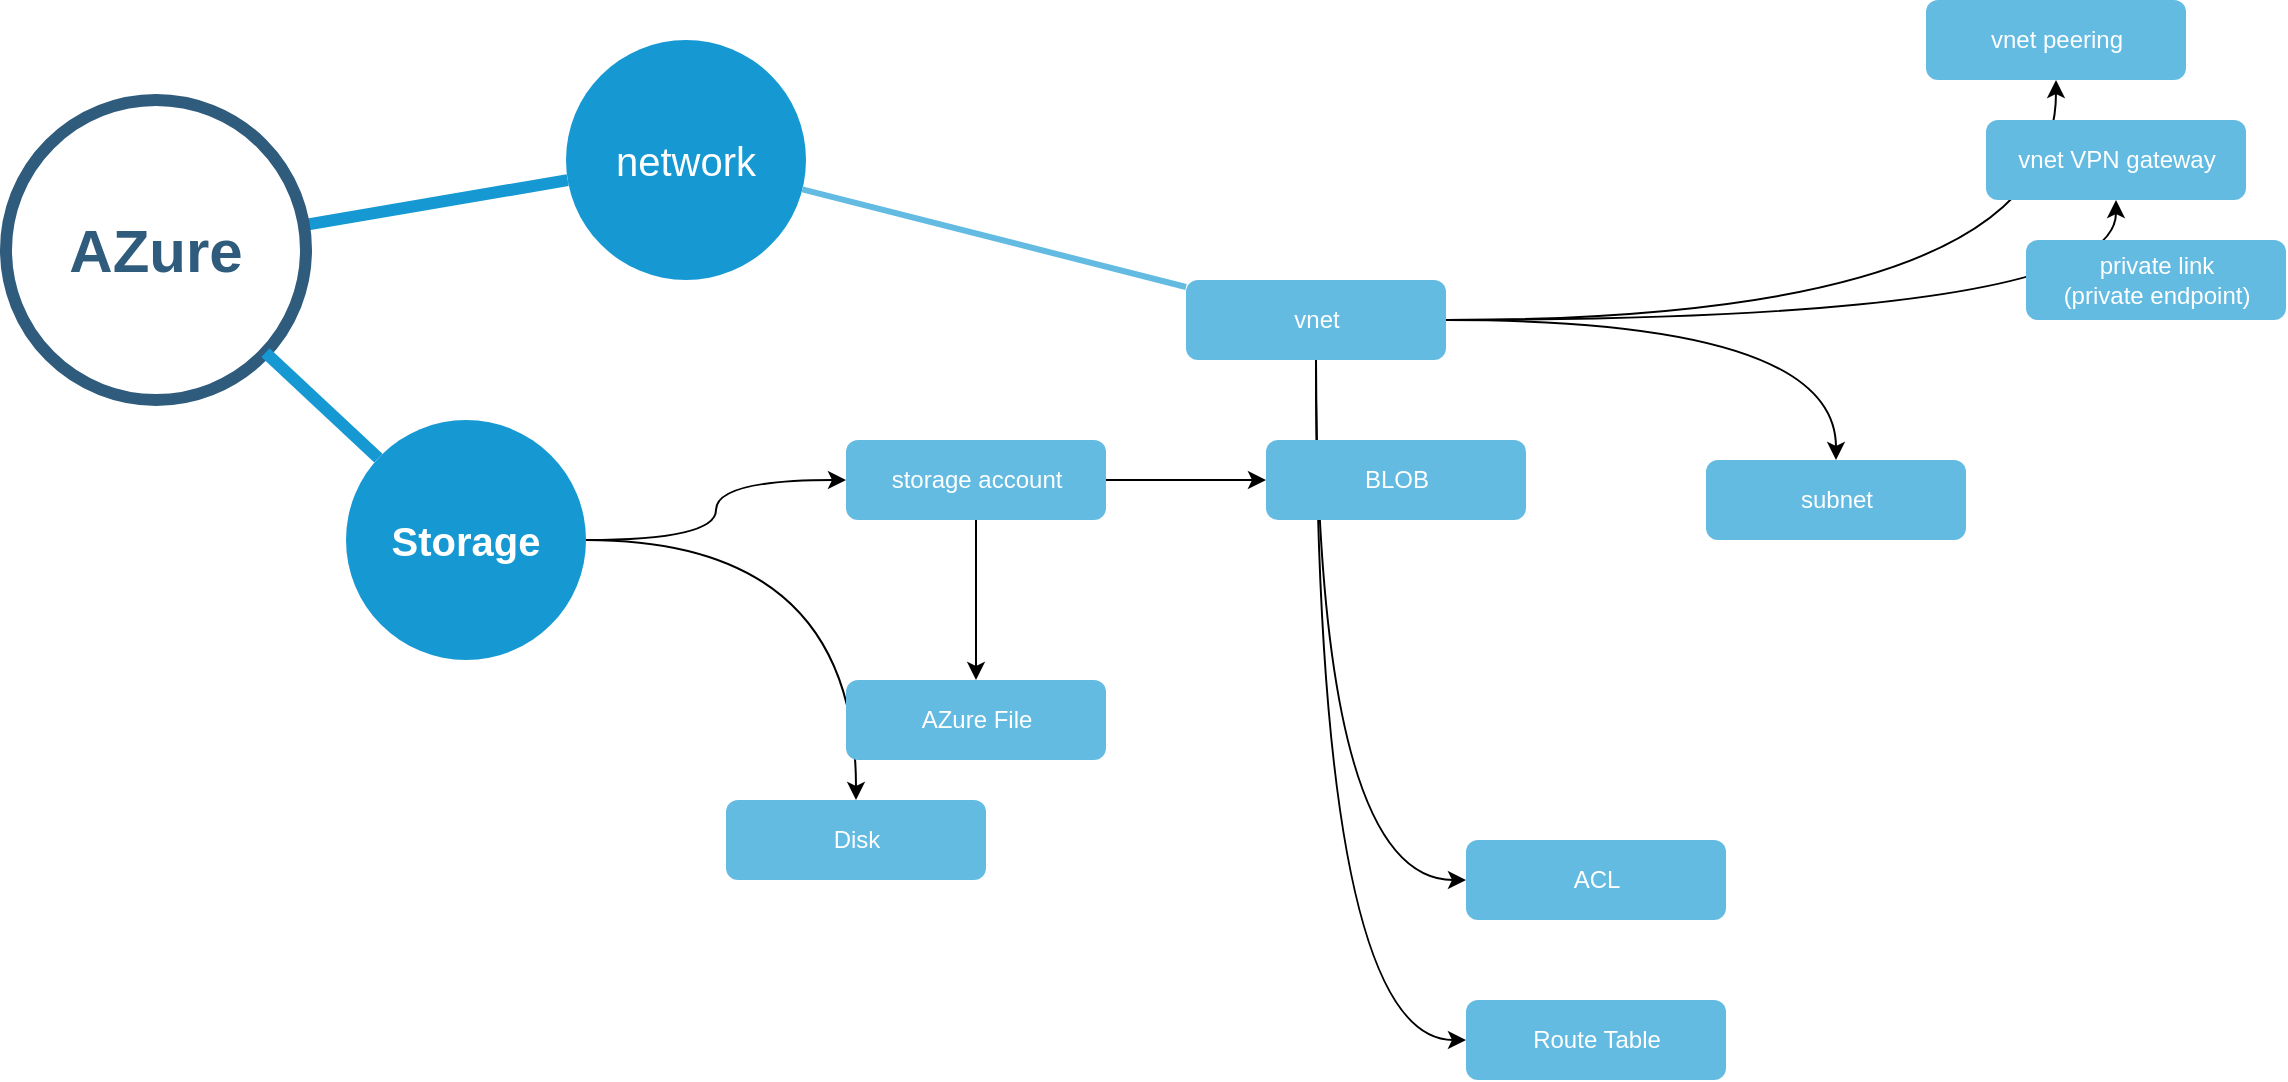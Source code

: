 <mxfile version="13.0.3" type="github" pages="2">
  <diagram id="6a731a19-8d31-9384-78a2-239565b7b9f0" name="AZure">
    <mxGraphModel dx="1186" dy="764" grid="1" gridSize="10" guides="1" tooltips="1" connect="1" arrows="1" fold="1" page="1" pageScale="1" pageWidth="1169" pageHeight="827" background="#ffffff" math="0" shadow="0">
      <root>
        <mxCell id="0" />
        <mxCell id="1" parent="0" />
        <mxCell id="1350" value="network" style="ellipse;whiteSpace=wrap;html=1;shadow=0;fontFamily=Helvetica;fontSize=20;fontColor=#FFFFFF;align=center;strokeWidth=3;fillColor=#1699D3;strokeColor=none;" parent="1" vertex="1">
          <mxGeometry x="410" y="40" width="120" height="120" as="geometry" />
        </mxCell>
        <mxCell id="1359" style="endArrow=none;strokeWidth=6;strokeColor=#1699D3;html=1;" parent="1" source="1515" target="1350" edge="1">
          <mxGeometry relative="1" as="geometry" />
        </mxCell>
        <mxCell id="mNiaKAQRIwL9d3Nvt324-1543" value="" style="edgeStyle=orthogonalEdgeStyle;rounded=0;orthogonalLoop=1;jettySize=auto;html=1;curved=1;" edge="1" parent="1" source="1372" target="mNiaKAQRIwL9d3Nvt324-1542">
          <mxGeometry relative="1" as="geometry" />
        </mxCell>
        <mxCell id="mNiaKAQRIwL9d3Nvt324-1545" value="" style="edgeStyle=orthogonalEdgeStyle;rounded=0;orthogonalLoop=1;jettySize=auto;html=1;curved=1;" edge="1" parent="1" source="1372" target="mNiaKAQRIwL9d3Nvt324-1544">
          <mxGeometry relative="1" as="geometry" />
        </mxCell>
        <mxCell id="6XpFkjYFlub7kb4wAWm7-1517" value="" style="edgeStyle=orthogonalEdgeStyle;rounded=0;orthogonalLoop=1;jettySize=auto;html=1;curved=1;entryX=0;entryY=0.5;entryDx=0;entryDy=0;exitX=0.5;exitY=1;exitDx=0;exitDy=0;" edge="1" parent="1" source="1372" target="6XpFkjYFlub7kb4wAWm7-1516">
          <mxGeometry relative="1" as="geometry" />
        </mxCell>
        <mxCell id="6XpFkjYFlub7kb4wAWm7-1520" style="edgeStyle=orthogonalEdgeStyle;curved=1;rounded=0;orthogonalLoop=1;jettySize=auto;html=1;" edge="1" parent="1" source="1372" target="6XpFkjYFlub7kb4wAWm7-1519">
          <mxGeometry relative="1" as="geometry" />
        </mxCell>
        <mxCell id="6XpFkjYFlub7kb4wAWm7-1524" style="edgeStyle=orthogonalEdgeStyle;curved=1;rounded=0;orthogonalLoop=1;jettySize=auto;html=1;entryX=0;entryY=0.5;entryDx=0;entryDy=0;exitX=0.5;exitY=1;exitDx=0;exitDy=0;" edge="1" parent="1" source="1372" target="6XpFkjYFlub7kb4wAWm7-1523">
          <mxGeometry relative="1" as="geometry" />
        </mxCell>
        <object label="vnet" id="1372">
          <mxCell style="rounded=1;fillColor=#64BBE2;strokeColor=none;strokeWidth=3;shadow=0;html=1;fontColor=#FFFFFF;" parent="1" vertex="1">
            <mxGeometry x="720" y="160" width="130" height="40" as="geometry" />
          </mxCell>
        </object>
        <mxCell id="6XpFkjYFlub7kb4wAWm7-1516" value="ACL" style="rounded=1;fillColor=#64BBE2;strokeColor=none;strokeWidth=3;shadow=0;html=1;fontColor=#FFFFFF;" vertex="1" parent="1">
          <mxGeometry x="860" y="440" width="130" height="40" as="geometry" />
        </mxCell>
        <mxCell id="mNiaKAQRIwL9d3Nvt324-1544" value="subnet" style="rounded=1;fillColor=#64BBE2;strokeColor=none;strokeWidth=3;shadow=0;html=1;fontColor=#FFFFFF;" vertex="1" parent="1">
          <mxGeometry x="980" y="250" width="130" height="40" as="geometry" />
        </mxCell>
        <mxCell id="mNiaKAQRIwL9d3Nvt324-1542" value="vnet peering" style="rounded=1;fillColor=#64BBE2;strokeColor=none;strokeWidth=3;shadow=0;html=1;fontColor=#FFFFFF;" vertex="1" parent="1">
          <mxGeometry x="1090" y="20" width="130" height="40" as="geometry" />
        </mxCell>
        <mxCell id="1384" value="" style="edgeStyle=none;endArrow=none;strokeWidth=3;strokeColor=#64BBE2;html=1;" parent="1" source="1350" target="1372" edge="1">
          <mxGeometry x="-221.5" y="56.5" width="100" height="100" as="geometry">
            <mxPoint x="-221.5" y="156.5" as="sourcePoint" />
            <mxPoint x="-121.5" y="56.5" as="targetPoint" />
          </mxGeometry>
        </mxCell>
        <mxCell id="1515" value="AZure" style="ellipse;whiteSpace=wrap;html=1;shadow=0;fontFamily=Helvetica;fontSize=30;fontColor=#2F5B7C;align=center;strokeColor=#2F5B7C;strokeWidth=6;fillColor=#FFFFFF;fontStyle=1;gradientColor=none;" parent="1" vertex="1">
          <mxGeometry x="130" y="70" width="150" height="150" as="geometry" />
        </mxCell>
        <mxCell id="6XpFkjYFlub7kb4wAWm7-1515" value="private link&lt;br&gt;(private endpoint)" style="rounded=1;fillColor=#64BBE2;strokeColor=none;strokeWidth=3;shadow=0;html=1;fontColor=#FFFFFF;" vertex="1" parent="1">
          <mxGeometry x="1140" y="140" width="130" height="40" as="geometry" />
        </mxCell>
        <mxCell id="6XpFkjYFlub7kb4wAWm7-1519" value="vnet VPN gateway" style="rounded=1;fillColor=#64BBE2;strokeColor=none;strokeWidth=3;shadow=0;html=1;fontColor=#FFFFFF;" vertex="1" parent="1">
          <mxGeometry x="1120" y="80" width="130" height="40" as="geometry" />
        </mxCell>
        <mxCell id="6XpFkjYFlub7kb4wAWm7-1523" value="Route Table" style="rounded=1;fillColor=#64BBE2;strokeColor=none;strokeWidth=3;shadow=0;html=1;fontColor=#FFFFFF;" vertex="1" parent="1">
          <mxGeometry x="860" y="520" width="130" height="40" as="geometry" />
        </mxCell>
        <mxCell id="6XpFkjYFlub7kb4wAWm7-1527" value="" style="edgeStyle=orthogonalEdgeStyle;curved=1;rounded=0;orthogonalLoop=1;jettySize=auto;html=1;exitX=1;exitY=0.5;exitDx=0;exitDy=0;" edge="1" parent="1" source="6XpFkjYFlub7kb4wAWm7-1530" target="6XpFkjYFlub7kb4wAWm7-1526">
          <mxGeometry relative="1" as="geometry">
            <mxPoint x="440" y="320" as="sourcePoint" />
          </mxGeometry>
        </mxCell>
        <mxCell id="6XpFkjYFlub7kb4wAWm7-1529" value="" style="edgeStyle=orthogonalEdgeStyle;curved=1;rounded=0;orthogonalLoop=1;jettySize=auto;html=1;" edge="1" parent="1" source="6XpFkjYFlub7kb4wAWm7-1530" target="6XpFkjYFlub7kb4wAWm7-1528">
          <mxGeometry relative="1" as="geometry">
            <mxPoint x="440" y="320" as="sourcePoint" />
          </mxGeometry>
        </mxCell>
        <mxCell id="6XpFkjYFlub7kb4wAWm7-1533" value="" style="edgeStyle=orthogonalEdgeStyle;curved=1;rounded=0;orthogonalLoop=1;jettySize=auto;html=1;" edge="1" parent="1" source="6XpFkjYFlub7kb4wAWm7-1528" target="6XpFkjYFlub7kb4wAWm7-1532">
          <mxGeometry relative="1" as="geometry" />
        </mxCell>
        <mxCell id="6XpFkjYFlub7kb4wAWm7-1535" value="" style="edgeStyle=orthogonalEdgeStyle;curved=1;rounded=0;orthogonalLoop=1;jettySize=auto;html=1;" edge="1" parent="1" source="6XpFkjYFlub7kb4wAWm7-1528" target="6XpFkjYFlub7kb4wAWm7-1534">
          <mxGeometry relative="1" as="geometry" />
        </mxCell>
        <object label="storage account" id="6XpFkjYFlub7kb4wAWm7-1528">
          <mxCell style="rounded=1;fillColor=#64BBE2;strokeColor=none;strokeWidth=3;shadow=0;html=1;fontColor=#FFFFFF;" vertex="1" parent="1">
            <mxGeometry x="550" y="240" width="130" height="40" as="geometry" />
          </mxCell>
        </object>
        <object label="AZure File" id="6XpFkjYFlub7kb4wAWm7-1534">
          <mxCell style="rounded=1;fillColor=#64BBE2;strokeColor=none;strokeWidth=3;shadow=0;html=1;fontColor=#FFFFFF;" vertex="1" parent="1">
            <mxGeometry x="550" y="360" width="130" height="40" as="geometry" />
          </mxCell>
        </object>
        <object label="BLOB" id="6XpFkjYFlub7kb4wAWm7-1532">
          <mxCell style="rounded=1;fillColor=#64BBE2;strokeColor=none;strokeWidth=3;shadow=0;html=1;fontColor=#FFFFFF;" vertex="1" parent="1">
            <mxGeometry x="760" y="240" width="130" height="40" as="geometry" />
          </mxCell>
        </object>
        <object label="Disk" id="6XpFkjYFlub7kb4wAWm7-1526">
          <mxCell style="rounded=1;fillColor=#64BBE2;strokeColor=none;strokeWidth=3;shadow=0;html=1;fontColor=#FFFFFF;" vertex="1" parent="1">
            <mxGeometry x="490" y="420" width="130" height="40" as="geometry" />
          </mxCell>
        </object>
        <mxCell id="6XpFkjYFlub7kb4wAWm7-1530" value="Storage" style="ellipse;whiteSpace=wrap;html=1;shadow=0;fontFamily=Helvetica;fontSize=20;fontColor=#FFFFFF;align=center;strokeWidth=3;fillColor=#1699D3;strokeColor=none;fontStyle=1" vertex="1" parent="1">
          <mxGeometry x="300" y="230" width="120" height="120" as="geometry" />
        </mxCell>
        <mxCell id="6XpFkjYFlub7kb4wAWm7-1531" style="endArrow=none;strokeWidth=6;strokeColor=#1699D3;html=1;" edge="1" parent="1" source="1515" target="6XpFkjYFlub7kb4wAWm7-1530">
          <mxGeometry relative="1" as="geometry">
            <mxPoint x="288.989" y="142.729" as="sourcePoint" />
            <mxPoint x="420.847" y="120.045" as="targetPoint" />
          </mxGeometry>
        </mxCell>
      </root>
    </mxGraphModel>
  </diagram>
  <diagram id="opLCDMtnMdFaz5-k9RsS" name="Page-2">
    <mxGraphModel dx="1186" dy="764" grid="1" gridSize="10" guides="1" tooltips="1" connect="1" arrows="1" fold="1" page="1" pageScale="1" pageWidth="850" pageHeight="1100" math="0" shadow="0">
      <root>
        <mxCell id="ZWWbI9fi0-9k9005FOOP-0" />
        <mxCell id="ZWWbI9fi0-9k9005FOOP-1" parent="ZWWbI9fi0-9k9005FOOP-0" />
      </root>
    </mxGraphModel>
  </diagram>
</mxfile>
